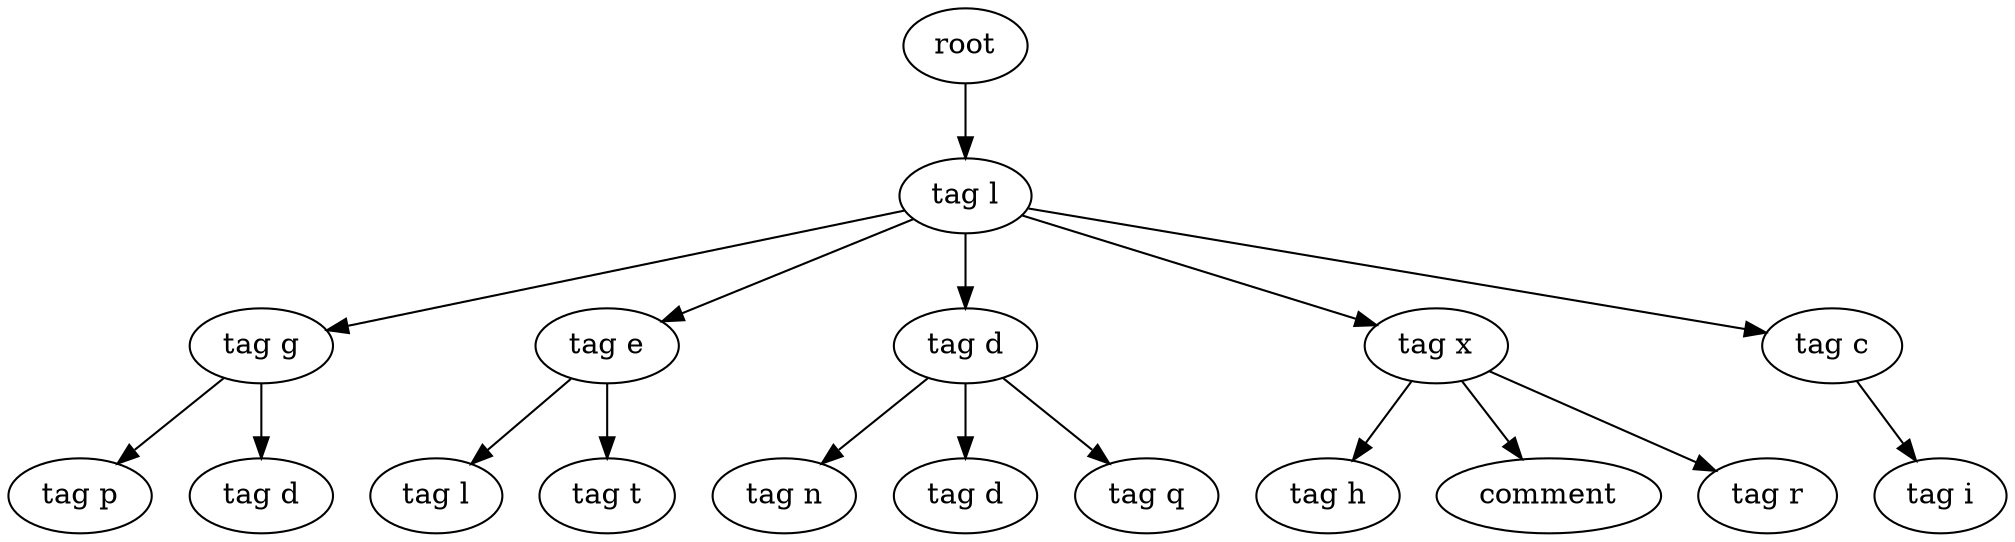 digraph Tree{
0[label="root"];
0->00
00[label="tag l"];
00->000
000[label="tag g"];
000->0000
0000[label="tag p"];
000->0001
0001[label="tag d"];
00->001
001[label="tag e"];
001->0010
0010[label="tag l"];
001->0011
0011[label="tag t"];
00->002
002[label="tag d"];
002->0020
0020[label="tag n"];
002->0021
0021[label="tag d"];
002->0022
0022[label="tag q"];
00->003
003[label="tag x"];
003->0030
0030[label="tag h"];
003->0031
0031[label="comment"];
003->0032
0032[label="tag r"];
00->004
004[label="tag c"];
004->0040
0040[label="tag i"];
}

